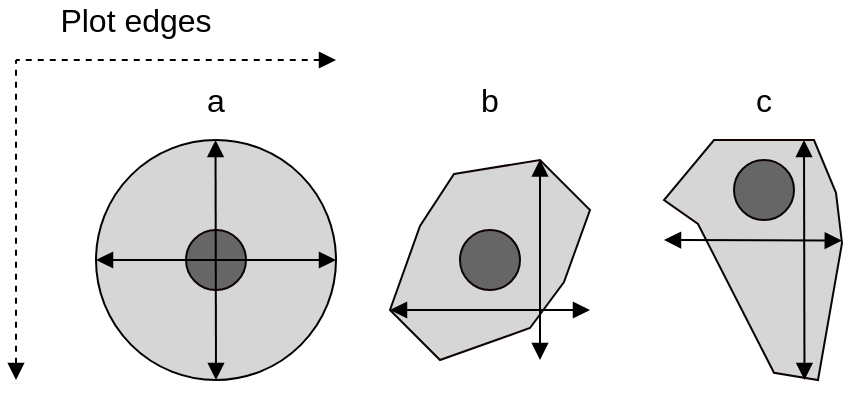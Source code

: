 <mxfile version="13.7.9" type="device"><diagram id="PeUM9uFfpQBQ6Msgssn8" name="Page-1"><mxGraphModel dx="1092" dy="846" grid="1" gridSize="10" guides="1" tooltips="1" connect="1" arrows="1" fold="1" page="1" pageScale="1" pageWidth="827" pageHeight="1169" math="0" shadow="0"><root><mxCell id="0"/><mxCell id="1" parent="0"/><mxCell id="wdGnin6P3t5N9pqQY1qA-2" value="" style="endArrow=none;html=1;startArrow=block;startFill=1;dashed=1;" parent="1" edge="1"><mxGeometry width="50" height="50" relative="1" as="geometry"><mxPoint x="40" y="440" as="sourcePoint"/><mxPoint x="40" y="280" as="targetPoint"/></mxGeometry></mxCell><mxCell id="wdGnin6P3t5N9pqQY1qA-3" value="" style="endArrow=none;html=1;startArrow=block;startFill=1;dashed=1;" parent="1" edge="1"><mxGeometry width="50" height="50" relative="1" as="geometry"><mxPoint x="200" y="280" as="sourcePoint"/><mxPoint x="40" y="280" as="targetPoint"/></mxGeometry></mxCell><mxCell id="wdGnin6P3t5N9pqQY1qA-26" value="" style="group" parent="1" vertex="1" connectable="0"><mxGeometry x="227" y="330" width="100" height="120" as="geometry"/></mxCell><mxCell id="wdGnin6P3t5N9pqQY1qA-17" value="" style="verticalLabelPosition=bottom;verticalAlign=top;html=1;shape=mxgraph.basic.polygon;polyCoords=[[0.32,0.07],[0.75,0],[1,0.25],[0.87,0.61],[0.7,0.84],[0.25,1],[0,0.75],[0.15,0.33]];polyline=0;strokeColor=#0D0400;fillColor=#D6D6D6;" parent="wdGnin6P3t5N9pqQY1qA-26" vertex="1"><mxGeometry width="100" height="100" as="geometry"/></mxCell><mxCell id="wdGnin6P3t5N9pqQY1qA-18" value="" style="ellipse;whiteSpace=wrap;html=1;aspect=fixed;fontColor=#ffffff;strokeColor=#0D0400;fillColor=#666666;" parent="wdGnin6P3t5N9pqQY1qA-26" vertex="1"><mxGeometry x="35" y="35" width="30" height="30" as="geometry"/></mxCell><mxCell id="wdGnin6P3t5N9pqQY1qA-20" value="" style="endArrow=block;html=1;startArrow=block;startFill=1;endFill=1;exitX=0;exitY=0.5;exitDx=0;exitDy=0;" parent="wdGnin6P3t5N9pqQY1qA-26" edge="1"><mxGeometry width="50" height="50" relative="1" as="geometry"><mxPoint y="75" as="sourcePoint"/><mxPoint x="100" y="75" as="targetPoint"/></mxGeometry></mxCell><mxCell id="wdGnin6P3t5N9pqQY1qA-22" value="" style="endArrow=block;html=1;startArrow=block;startFill=1;endFill=1;entryX=0.75;entryY=-0.003;entryDx=0;entryDy=0;entryPerimeter=0;" parent="wdGnin6P3t5N9pqQY1qA-26" target="wdGnin6P3t5N9pqQY1qA-17" edge="1"><mxGeometry width="50" height="50" relative="1" as="geometry"><mxPoint x="75" y="100" as="sourcePoint"/><mxPoint x="75" y="30" as="targetPoint"/></mxGeometry></mxCell><mxCell id="wdGnin6P3t5N9pqQY1qA-27" value="" style="group" parent="1" vertex="1" connectable="0"><mxGeometry x="80" y="320" width="120" height="120" as="geometry"/></mxCell><mxCell id="wdGnin6P3t5N9pqQY1qA-5" value="" style="ellipse;whiteSpace=wrap;html=1;aspect=fixed;fillColor=#D6D6D6;" parent="wdGnin6P3t5N9pqQY1qA-27" vertex="1"><mxGeometry width="120" height="120" as="geometry"/></mxCell><mxCell id="wdGnin6P3t5N9pqQY1qA-6" value="" style="ellipse;whiteSpace=wrap;html=1;aspect=fixed;fontColor=#ffffff;strokeColor=#0D0400;fillColor=#666666;" parent="wdGnin6P3t5N9pqQY1qA-27" vertex="1"><mxGeometry x="45" y="45" width="30" height="30" as="geometry"/></mxCell><mxCell id="wdGnin6P3t5N9pqQY1qA-7" value="" style="endArrow=block;html=1;startArrow=block;startFill=1;endFill=1;" parent="wdGnin6P3t5N9pqQY1qA-27" edge="1"><mxGeometry width="50" height="50" relative="1" as="geometry"><mxPoint x="60" y="120" as="sourcePoint"/><mxPoint x="59.76" as="targetPoint"/></mxGeometry></mxCell><mxCell id="wdGnin6P3t5N9pqQY1qA-8" value="" style="endArrow=block;html=1;startArrow=block;startFill=1;endFill=1;exitX=0;exitY=0.5;exitDx=0;exitDy=0;" parent="wdGnin6P3t5N9pqQY1qA-27" source="wdGnin6P3t5N9pqQY1qA-5" edge="1"><mxGeometry width="50" height="50" relative="1" as="geometry"><mxPoint x="120.24" y="180" as="sourcePoint"/><mxPoint x="120" y="60" as="targetPoint"/></mxGeometry></mxCell><mxCell id="wdGnin6P3t5N9pqQY1qA-28" value="&lt;font style=&quot;font-size: 16px;&quot;&gt;a&lt;/font&gt;" style="text;html=1;strokeColor=none;fillColor=none;align=center;verticalAlign=middle;whiteSpace=wrap;rounded=0;fontSize=16;" parent="1" vertex="1"><mxGeometry x="120" y="290" width="40" height="20" as="geometry"/></mxCell><mxCell id="wdGnin6P3t5N9pqQY1qA-29" value="&lt;font style=&quot;font-size: 16px;&quot;&gt;b&lt;/font&gt;" style="text;html=1;strokeColor=none;fillColor=none;align=center;verticalAlign=middle;whiteSpace=wrap;rounded=0;fontSize=16;" parent="1" vertex="1"><mxGeometry x="257" y="290" width="40" height="20" as="geometry"/></mxCell><mxCell id="wdGnin6P3t5N9pqQY1qA-30" value="&lt;font style=&quot;font-size: 16px;&quot;&gt;c&lt;/font&gt;" style="text;html=1;strokeColor=none;fillColor=none;align=center;verticalAlign=middle;whiteSpace=wrap;rounded=0;fontSize=16;" parent="1" vertex="1"><mxGeometry x="394" y="290" width="40" height="20" as="geometry"/></mxCell><mxCell id="wdGnin6P3t5N9pqQY1qA-31" value="&lt;font style=&quot;font-size: 16px;&quot;&gt;Plot edges&lt;/font&gt;" style="text;html=1;strokeColor=none;fillColor=none;align=center;verticalAlign=middle;whiteSpace=wrap;rounded=0;fontSize=16;" parent="1" vertex="1"><mxGeometry x="40" y="250" width="120" height="20" as="geometry"/></mxCell><mxCell id="wdGnin6P3t5N9pqQY1qA-9" value="" style="verticalLabelPosition=bottom;verticalAlign=top;html=1;shape=mxgraph.basic.polygon;polyCoords=[[0.25,0],[0.75,0],[0.86,0.22],[0.89,0.43],[0.77,1],[0.55,0.97],[0.17,0.35],[0,0.25]];polyline=0;strokeColor=#0D0400;fillColor=#D6D6D6;" parent="1" vertex="1"><mxGeometry x="364" y="320" width="100" height="120" as="geometry"/></mxCell><mxCell id="wdGnin6P3t5N9pqQY1qA-10" value="" style="ellipse;whiteSpace=wrap;html=1;aspect=fixed;fontColor=#ffffff;strokeColor=#0D0400;fillColor=#666666;" parent="1" vertex="1"><mxGeometry x="399" y="330" width="30" height="30" as="geometry"/></mxCell><mxCell id="wdGnin6P3t5N9pqQY1qA-11" value="" style="endArrow=block;html=1;startArrow=block;startFill=1;endFill=1;exitX=0;exitY=0.5;exitDx=0;exitDy=0;entryX=0.889;entryY=0.419;entryDx=0;entryDy=0;entryPerimeter=0;" parent="1" target="wdGnin6P3t5N9pqQY1qA-9" edge="1"><mxGeometry x="364" y="330" width="50" height="50" as="geometry"><mxPoint x="364" y="370" as="sourcePoint"/><mxPoint x="450" y="370" as="targetPoint"/></mxGeometry></mxCell><mxCell id="wdGnin6P3t5N9pqQY1qA-13" value="" style="endArrow=block;html=1;startArrow=block;startFill=1;endFill=1;" parent="1" edge="1"><mxGeometry x="364" y="320" width="50" height="50" as="geometry"><mxPoint x="434.24" y="440" as="sourcePoint"/><mxPoint x="434.0" y="320" as="targetPoint"/></mxGeometry></mxCell></root></mxGraphModel></diagram></mxfile>